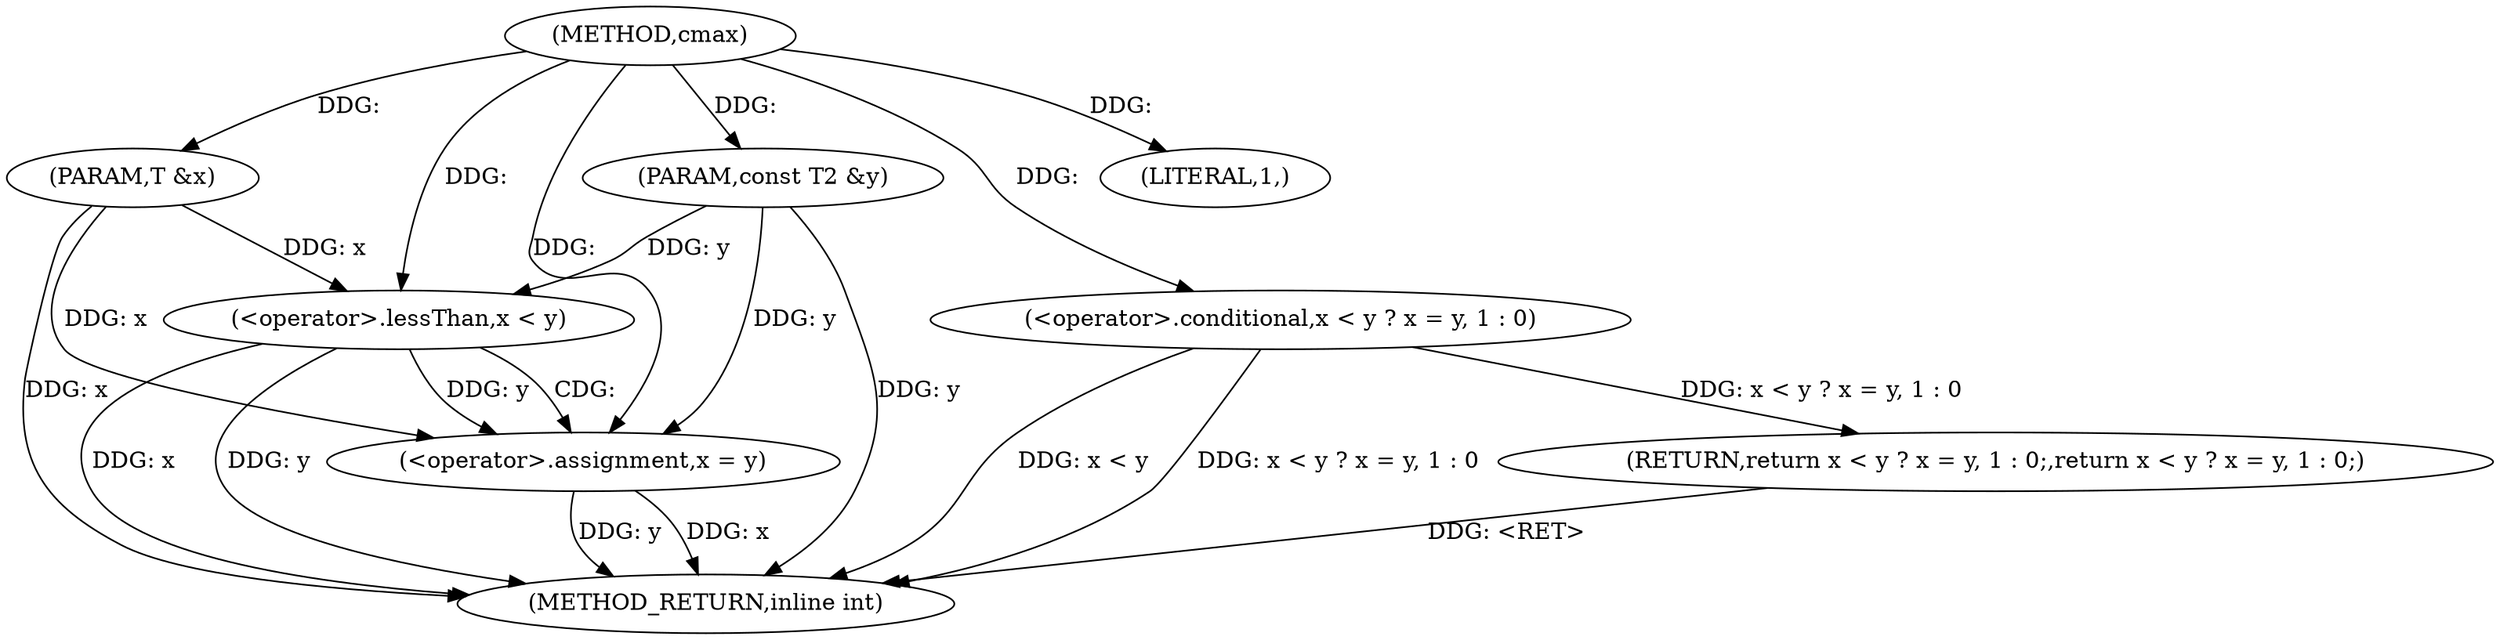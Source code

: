 digraph "cmax" {  
"1000109" [label = "(METHOD,cmax)" ]
"1000124" [label = "(METHOD_RETURN,inline int)" ]
"1000110" [label = "(PARAM,T &x)" ]
"1000111" [label = "(PARAM,const T2 &y)" ]
"1000113" [label = "(RETURN,return x < y ? x = y, 1 : 0;,return x < y ? x = y, 1 : 0;)" ]
"1000114" [label = "(<operator>.conditional,x < y ? x = y, 1 : 0)" ]
"1000115" [label = "(<operator>.lessThan,x < y)" ]
"1000119" [label = "(<operator>.assignment,x = y)" ]
"1000122" [label = "(LITERAL,1,)" ]
  "1000110" -> "1000124"  [ label = "DDG: x"] 
  "1000111" -> "1000124"  [ label = "DDG: y"] 
  "1000115" -> "1000124"  [ label = "DDG: x"] 
  "1000115" -> "1000124"  [ label = "DDG: y"] 
  "1000114" -> "1000124"  [ label = "DDG: x < y"] 
  "1000119" -> "1000124"  [ label = "DDG: x"] 
  "1000119" -> "1000124"  [ label = "DDG: y"] 
  "1000114" -> "1000124"  [ label = "DDG: x < y ? x = y, 1 : 0"] 
  "1000113" -> "1000124"  [ label = "DDG: <RET>"] 
  "1000109" -> "1000110"  [ label = "DDG: "] 
  "1000109" -> "1000111"  [ label = "DDG: "] 
  "1000114" -> "1000113"  [ label = "DDG: x < y ? x = y, 1 : 0"] 
  "1000109" -> "1000114"  [ label = "DDG: "] 
  "1000110" -> "1000115"  [ label = "DDG: x"] 
  "1000109" -> "1000115"  [ label = "DDG: "] 
  "1000111" -> "1000115"  [ label = "DDG: y"] 
  "1000115" -> "1000119"  [ label = "DDG: y"] 
  "1000111" -> "1000119"  [ label = "DDG: y"] 
  "1000109" -> "1000119"  [ label = "DDG: "] 
  "1000109" -> "1000122"  [ label = "DDG: "] 
  "1000110" -> "1000119"  [ label = "DDG: x"] 
  "1000115" -> "1000119"  [ label = "CDG: "] 
}
